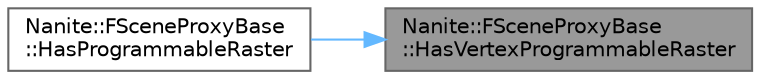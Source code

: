 digraph "Nanite::FSceneProxyBase::HasVertexProgrammableRaster"
{
 // INTERACTIVE_SVG=YES
 // LATEX_PDF_SIZE
  bgcolor="transparent";
  edge [fontname=Helvetica,fontsize=10,labelfontname=Helvetica,labelfontsize=10];
  node [fontname=Helvetica,fontsize=10,shape=box,height=0.2,width=0.4];
  rankdir="RL";
  Node1 [id="Node000001",label="Nanite::FSceneProxyBase\l::HasVertexProgrammableRaster",height=0.2,width=0.4,color="gray40", fillcolor="grey60", style="filled", fontcolor="black",tooltip=" "];
  Node1 -> Node2 [id="edge1_Node000001_Node000002",dir="back",color="steelblue1",style="solid",tooltip=" "];
  Node2 [id="Node000002",label="Nanite::FSceneProxyBase\l::HasProgrammableRaster",height=0.2,width=0.4,color="grey40", fillcolor="white", style="filled",URL="$dd/d53/classNanite_1_1FSceneProxyBase.html#a69bcc429592bab566d0da3e1d7941e42",tooltip=" "];
}
